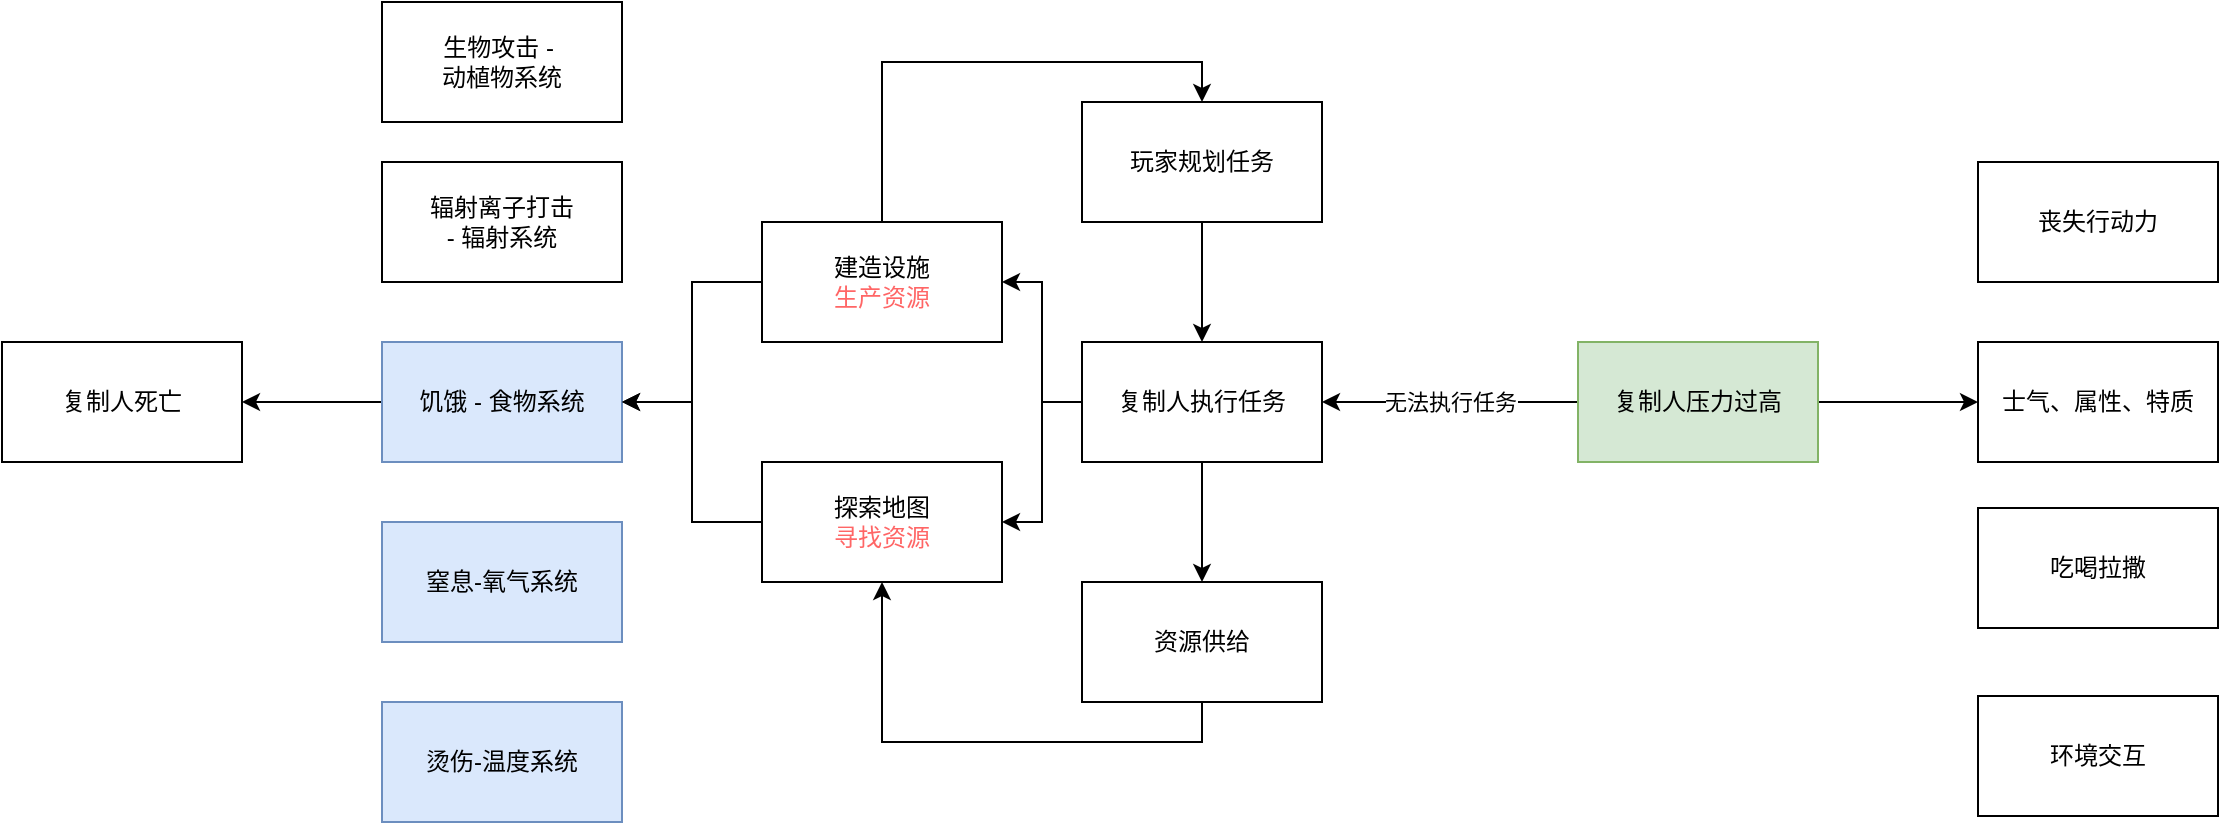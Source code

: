 <mxfile version="21.5.2" type="github">
  <diagram name="第 1 页" id="61HSVzilRYh9v3FZqo0w">
    <mxGraphModel dx="2019" dy="1116" grid="0" gridSize="10" guides="1" tooltips="1" connect="1" arrows="1" fold="1" page="1" pageScale="1" pageWidth="1169" pageHeight="827" math="0" shadow="0">
      <root>
        <mxCell id="0" />
        <mxCell id="1" parent="0" />
        <mxCell id="RQQAjUI5k8xgZHzXDdDN-5" value="" style="edgeStyle=orthogonalEdgeStyle;rounded=0;orthogonalLoop=1;jettySize=auto;html=1;" parent="1" source="RQQAjUI5k8xgZHzXDdDN-1" target="RQQAjUI5k8xgZHzXDdDN-2" edge="1">
          <mxGeometry relative="1" as="geometry" />
        </mxCell>
        <mxCell id="RQQAjUI5k8xgZHzXDdDN-1" value="饥饿 - 食物系统" style="rounded=0;whiteSpace=wrap;html=1;fillColor=#dae8fc;strokeColor=#6c8ebf;" parent="1" vertex="1">
          <mxGeometry x="240" y="240" width="120" height="60" as="geometry" />
        </mxCell>
        <mxCell id="RQQAjUI5k8xgZHzXDdDN-2" value="复制人死亡" style="rounded=0;whiteSpace=wrap;html=1;" parent="1" vertex="1">
          <mxGeometry x="50" y="240" width="120" height="60" as="geometry" />
        </mxCell>
        <mxCell id="RQQAjUI5k8xgZHzXDdDN-7" value="" style="edgeStyle=orthogonalEdgeStyle;rounded=0;orthogonalLoop=1;jettySize=auto;html=1;" parent="1" source="RQQAjUI5k8xgZHzXDdDN-6" target="RQQAjUI5k8xgZHzXDdDN-1" edge="1">
          <mxGeometry relative="1" as="geometry" />
        </mxCell>
        <mxCell id="RQQAjUI5k8xgZHzXDdDN-18" style="edgeStyle=orthogonalEdgeStyle;rounded=0;orthogonalLoop=1;jettySize=auto;html=1;entryX=0.5;entryY=0;entryDx=0;entryDy=0;exitX=0.5;exitY=0;exitDx=0;exitDy=0;" parent="1" source="RQQAjUI5k8xgZHzXDdDN-6" target="RQQAjUI5k8xgZHzXDdDN-12" edge="1">
          <mxGeometry relative="1" as="geometry" />
        </mxCell>
        <mxCell id="RQQAjUI5k8xgZHzXDdDN-6" value="建造设施&lt;br&gt;&lt;font color=&quot;#ff6666&quot;&gt;生产资源&lt;/font&gt;" style="rounded=0;whiteSpace=wrap;html=1;" parent="1" vertex="1">
          <mxGeometry x="430" y="180" width="120" height="60" as="geometry" />
        </mxCell>
        <mxCell id="RQQAjUI5k8xgZHzXDdDN-11" value="" style="edgeStyle=orthogonalEdgeStyle;rounded=0;orthogonalLoop=1;jettySize=auto;html=1;" parent="1" source="RQQAjUI5k8xgZHzXDdDN-10" target="RQQAjUI5k8xgZHzXDdDN-1" edge="1">
          <mxGeometry relative="1" as="geometry" />
        </mxCell>
        <mxCell id="RQQAjUI5k8xgZHzXDdDN-10" value="探索地图&lt;br&gt;&lt;font color=&quot;#ff6666&quot;&gt;寻找资源&lt;/font&gt;" style="rounded=0;whiteSpace=wrap;html=1;" parent="1" vertex="1">
          <mxGeometry x="430" y="300" width="120" height="60" as="geometry" />
        </mxCell>
        <mxCell id="RQQAjUI5k8xgZHzXDdDN-15" value="" style="edgeStyle=orthogonalEdgeStyle;rounded=0;orthogonalLoop=1;jettySize=auto;html=1;" parent="1" source="RQQAjUI5k8xgZHzXDdDN-12" target="RQQAjUI5k8xgZHzXDdDN-13" edge="1">
          <mxGeometry relative="1" as="geometry" />
        </mxCell>
        <mxCell id="RQQAjUI5k8xgZHzXDdDN-12" value="玩家规划任务" style="rounded=0;whiteSpace=wrap;html=1;" parent="1" vertex="1">
          <mxGeometry x="590" y="120" width="120" height="60" as="geometry" />
        </mxCell>
        <mxCell id="RQQAjUI5k8xgZHzXDdDN-16" value="" style="edgeStyle=orthogonalEdgeStyle;rounded=0;orthogonalLoop=1;jettySize=auto;html=1;" parent="1" source="RQQAjUI5k8xgZHzXDdDN-13" target="RQQAjUI5k8xgZHzXDdDN-14" edge="1">
          <mxGeometry relative="1" as="geometry" />
        </mxCell>
        <mxCell id="RQQAjUI5k8xgZHzXDdDN-19" style="edgeStyle=orthogonalEdgeStyle;rounded=0;orthogonalLoop=1;jettySize=auto;html=1;entryX=1;entryY=0.5;entryDx=0;entryDy=0;" parent="1" source="RQQAjUI5k8xgZHzXDdDN-13" target="RQQAjUI5k8xgZHzXDdDN-6" edge="1">
          <mxGeometry relative="1" as="geometry" />
        </mxCell>
        <mxCell id="RQQAjUI5k8xgZHzXDdDN-20" style="edgeStyle=orthogonalEdgeStyle;rounded=0;orthogonalLoop=1;jettySize=auto;html=1;entryX=1;entryY=0.5;entryDx=0;entryDy=0;" parent="1" source="RQQAjUI5k8xgZHzXDdDN-13" target="RQQAjUI5k8xgZHzXDdDN-10" edge="1">
          <mxGeometry relative="1" as="geometry" />
        </mxCell>
        <mxCell id="RQQAjUI5k8xgZHzXDdDN-13" value="复制人执行任务" style="rounded=0;whiteSpace=wrap;html=1;" parent="1" vertex="1">
          <mxGeometry x="590" y="240" width="120" height="60" as="geometry" />
        </mxCell>
        <mxCell id="RQQAjUI5k8xgZHzXDdDN-17" style="edgeStyle=orthogonalEdgeStyle;rounded=0;orthogonalLoop=1;jettySize=auto;html=1;exitX=0.5;exitY=1;exitDx=0;exitDy=0;entryX=0.5;entryY=1;entryDx=0;entryDy=0;" parent="1" source="RQQAjUI5k8xgZHzXDdDN-14" target="RQQAjUI5k8xgZHzXDdDN-10" edge="1">
          <mxGeometry relative="1" as="geometry" />
        </mxCell>
        <mxCell id="RQQAjUI5k8xgZHzXDdDN-14" value="资源供给" style="rounded=0;whiteSpace=wrap;html=1;" parent="1" vertex="1">
          <mxGeometry x="590" y="360" width="120" height="60" as="geometry" />
        </mxCell>
        <mxCell id="CZUvcT7OaiENWCIMiPTk-3" value="窒息-氧气系统" style="rounded=0;whiteSpace=wrap;html=1;fillColor=#dae8fc;strokeColor=#6c8ebf;" parent="1" vertex="1">
          <mxGeometry x="240" y="330" width="120" height="60" as="geometry" />
        </mxCell>
        <mxCell id="CZUvcT7OaiENWCIMiPTk-4" value="辐射离子打击&lt;br&gt;- 辐射系统" style="rounded=0;whiteSpace=wrap;html=1;" parent="1" vertex="1">
          <mxGeometry x="240" y="150" width="120" height="60" as="geometry" />
        </mxCell>
        <mxCell id="CZUvcT7OaiENWCIMiPTk-5" value="生物攻击 -&amp;nbsp;&lt;br&gt;动植物系统" style="rounded=0;whiteSpace=wrap;html=1;" parent="1" vertex="1">
          <mxGeometry x="240" y="70" width="120" height="60" as="geometry" />
        </mxCell>
        <mxCell id="CZUvcT7OaiENWCIMiPTk-6" value="烫伤-温度系统" style="rounded=0;whiteSpace=wrap;html=1;fillColor=#dae8fc;strokeColor=#6c8ebf;" parent="1" vertex="1">
          <mxGeometry x="240" y="420" width="120" height="60" as="geometry" />
        </mxCell>
        <mxCell id="jsDxv2tLhqo4XAbgUIIQ-3" value="无法执行任务" style="edgeStyle=orthogonalEdgeStyle;rounded=0;orthogonalLoop=1;jettySize=auto;html=1;entryX=1;entryY=0.5;entryDx=0;entryDy=0;" edge="1" parent="1" source="jsDxv2tLhqo4XAbgUIIQ-1" target="RQQAjUI5k8xgZHzXDdDN-13">
          <mxGeometry relative="1" as="geometry" />
        </mxCell>
        <mxCell id="jsDxv2tLhqo4XAbgUIIQ-5" value="" style="edgeStyle=orthogonalEdgeStyle;rounded=0;orthogonalLoop=1;jettySize=auto;html=1;" edge="1" parent="1" source="jsDxv2tLhqo4XAbgUIIQ-1" target="jsDxv2tLhqo4XAbgUIIQ-4">
          <mxGeometry relative="1" as="geometry" />
        </mxCell>
        <mxCell id="jsDxv2tLhqo4XAbgUIIQ-1" value="复制人压力过高" style="rounded=0;whiteSpace=wrap;html=1;fillColor=#d5e8d4;strokeColor=#82b366;" vertex="1" parent="1">
          <mxGeometry x="838" y="240" width="120" height="60" as="geometry" />
        </mxCell>
        <mxCell id="jsDxv2tLhqo4XAbgUIIQ-4" value="士气、属性、特质" style="rounded=0;whiteSpace=wrap;html=1;" vertex="1" parent="1">
          <mxGeometry x="1038" y="240" width="120" height="60" as="geometry" />
        </mxCell>
        <mxCell id="jsDxv2tLhqo4XAbgUIIQ-7" value="丧失行动力" style="rounded=0;whiteSpace=wrap;html=1;" vertex="1" parent="1">
          <mxGeometry x="1038" y="150" width="120" height="60" as="geometry" />
        </mxCell>
        <mxCell id="jsDxv2tLhqo4XAbgUIIQ-10" value="吃喝拉撒" style="rounded=0;whiteSpace=wrap;html=1;" vertex="1" parent="1">
          <mxGeometry x="1038" y="323" width="120" height="60" as="geometry" />
        </mxCell>
        <mxCell id="jsDxv2tLhqo4XAbgUIIQ-11" value="环境交互" style="rounded=0;whiteSpace=wrap;html=1;" vertex="1" parent="1">
          <mxGeometry x="1038" y="417" width="120" height="60" as="geometry" />
        </mxCell>
      </root>
    </mxGraphModel>
  </diagram>
</mxfile>
